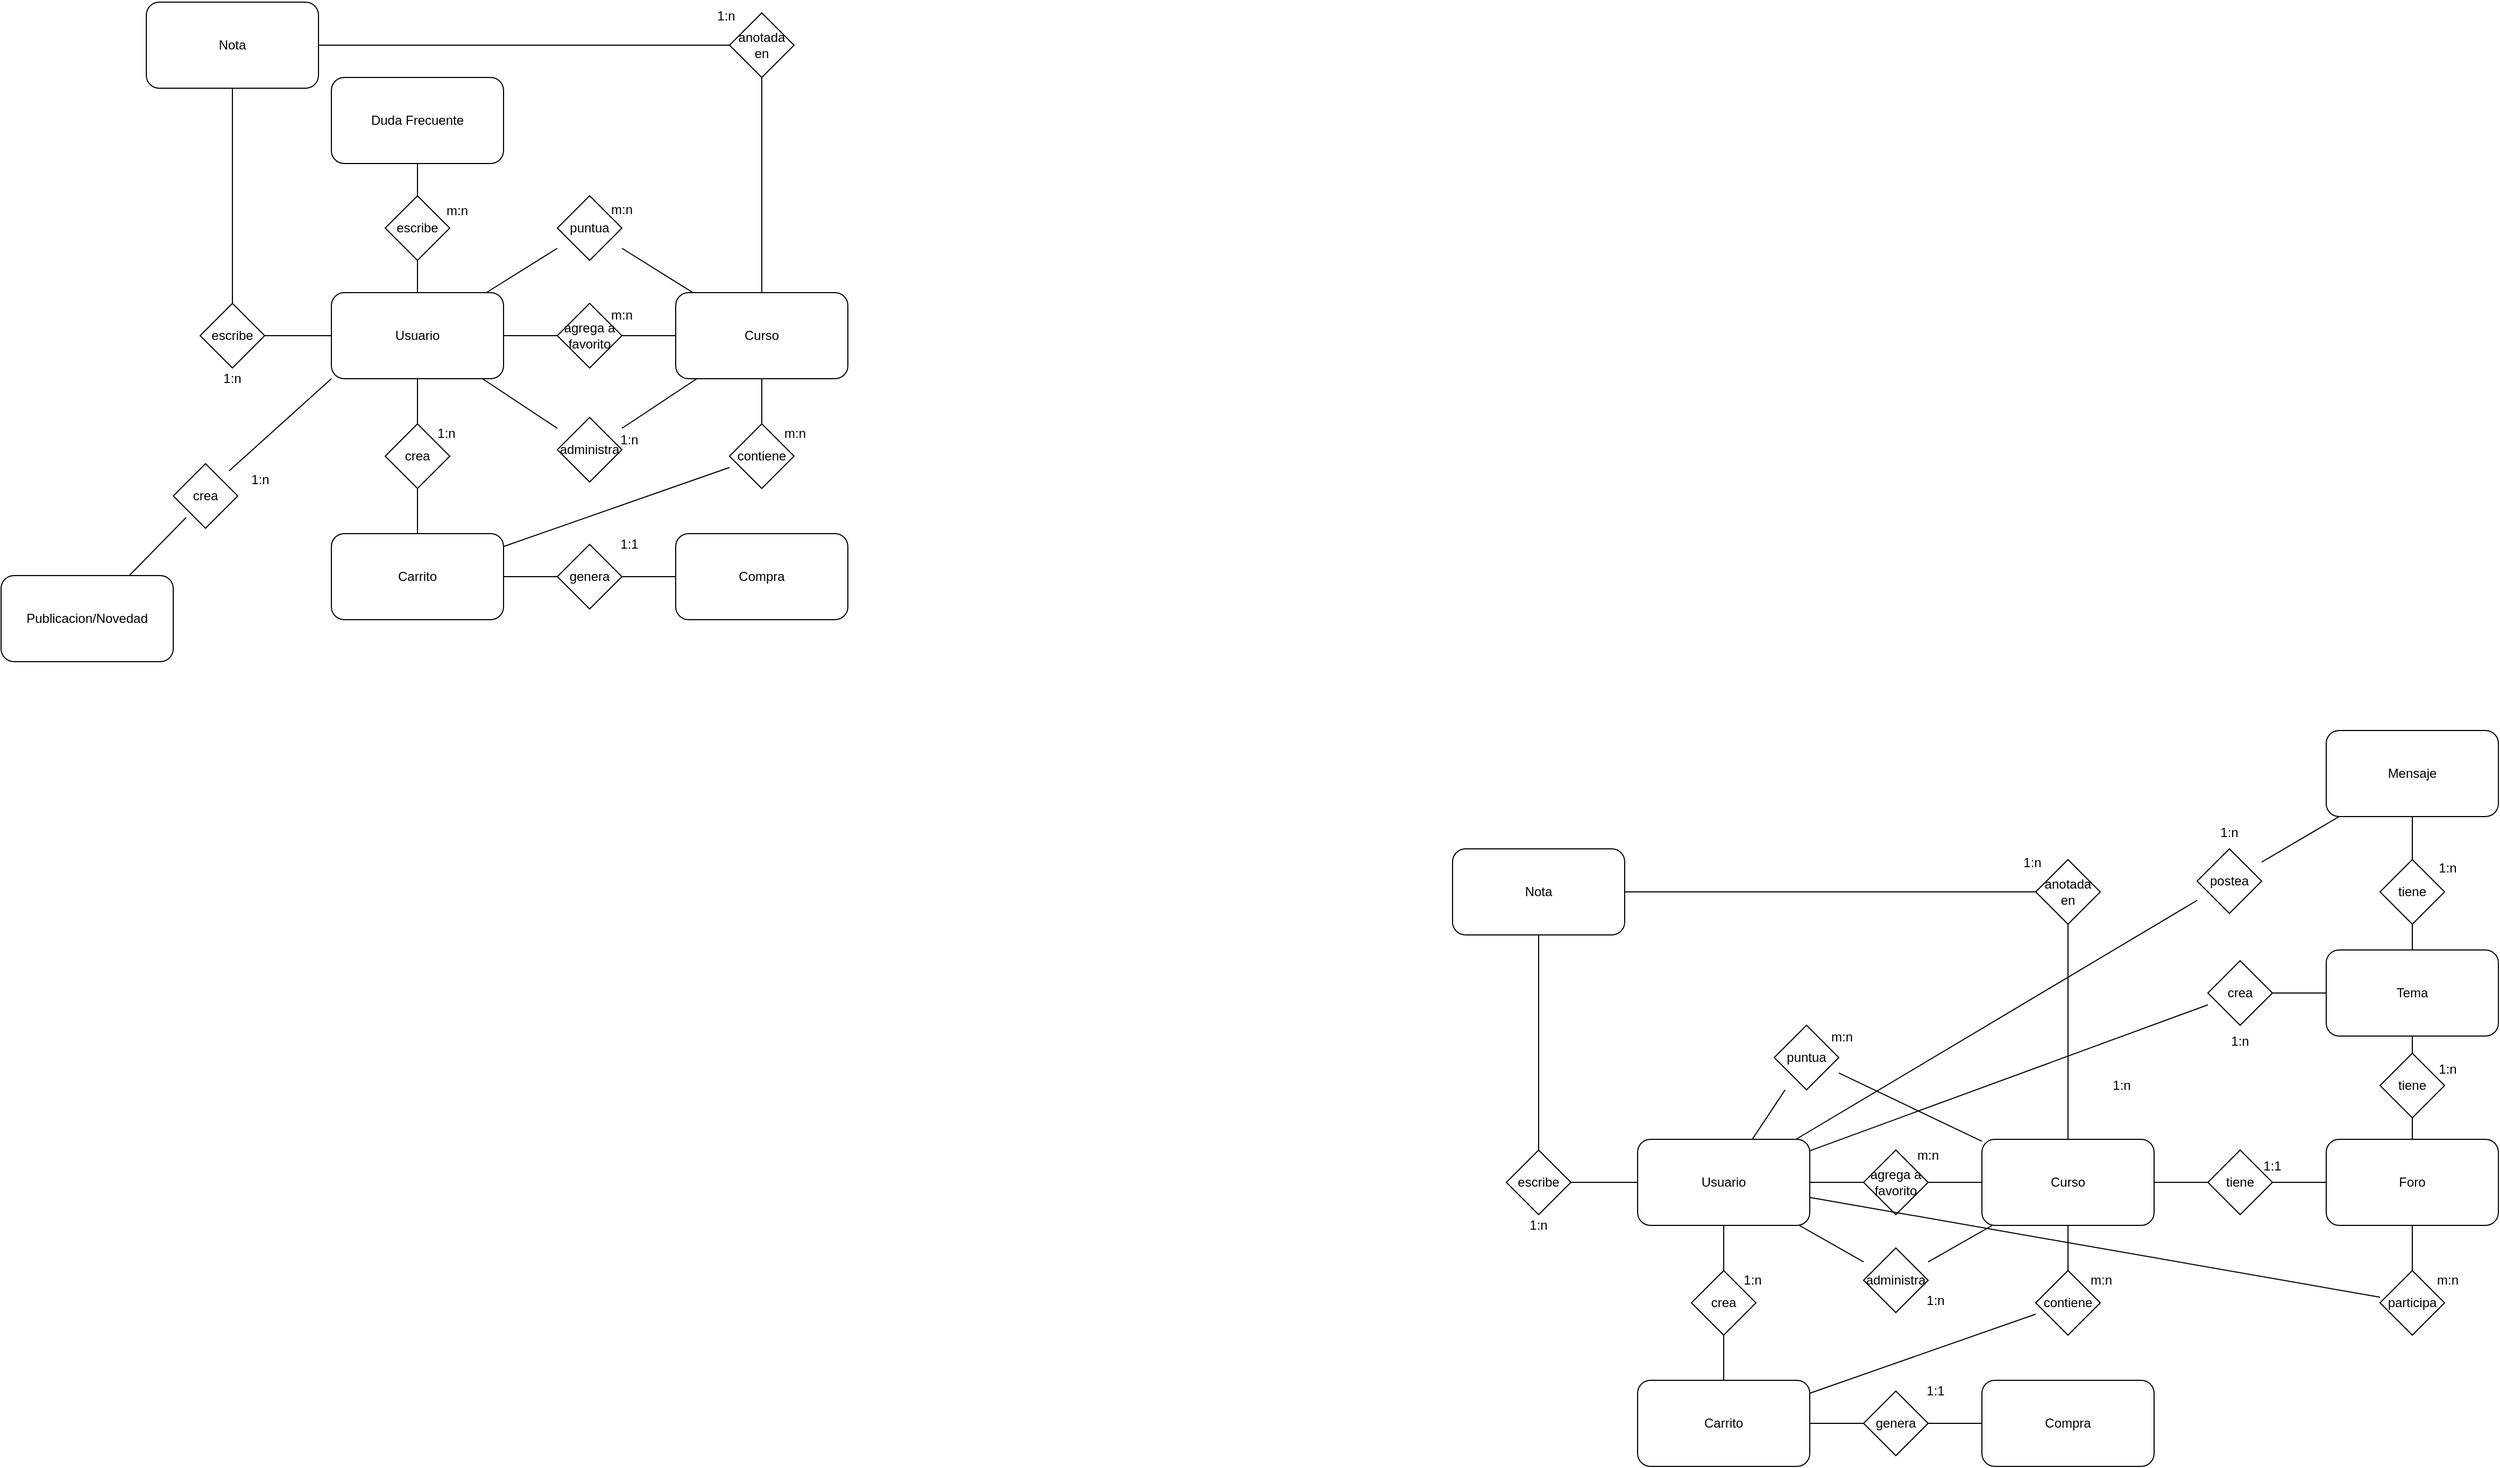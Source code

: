 <mxfile version="27.1.1">
  <diagram name="Diagrama Chen" id="0">
    <mxGraphModel dx="1506" dy="1039" grid="0" gridSize="10" guides="1" tooltips="1" connect="1" arrows="1" fold="1" page="0" pageScale="1" pageWidth="827" pageHeight="1169" math="0" shadow="0">
      <root>
        <mxCell id="0" />
        <mxCell id="1" parent="0" />
        <mxCell id="0x6-bEQGfIEkiX45eMe0-2" style="rounded=0;orthogonalLoop=1;jettySize=auto;html=1;endArrow=none;startFill=0;" parent="1" source="c507a44dde" target="0x6-bEQGfIEkiX45eMe0-1" edge="1">
          <mxGeometry relative="1" as="geometry" />
        </mxCell>
        <mxCell id="0x6-bEQGfIEkiX45eMe0-8" style="rounded=0;orthogonalLoop=1;jettySize=auto;html=1;endArrow=none;startFill=0;" parent="1" source="c507a44dde" target="0x6-bEQGfIEkiX45eMe0-7" edge="1">
          <mxGeometry relative="1" as="geometry" />
        </mxCell>
        <mxCell id="_SvGcM9IhpGaWaun03kH-1" style="edgeStyle=none;curved=1;rounded=0;orthogonalLoop=1;jettySize=auto;html=1;exitX=0;exitY=1;exitDx=0;exitDy=0;fontSize=12;startSize=8;endSize=8;endArrow=none;startFill=0;" parent="1" source="c507a44dde" edge="1">
          <mxGeometry relative="1" as="geometry">
            <mxPoint x="-55.111" y="245.778" as="targetPoint" />
          </mxGeometry>
        </mxCell>
        <mxCell id="c507a44dde" value="Usuario" style="shape=rectangle;whiteSpace=wrap;html=1;rounded=1;" parent="1" vertex="1">
          <mxGeometry x="40" y="80" width="160" height="80" as="geometry" />
        </mxCell>
        <mxCell id="3630f46efc" value="Curso" style="shape=rectangle;whiteSpace=wrap;html=1;rounded=1;" parent="1" vertex="1">
          <mxGeometry x="360" y="80" width="160" height="80" as="geometry" />
        </mxCell>
        <mxCell id="0x6-bEQGfIEkiX45eMe0-5" style="edgeStyle=orthogonalEdgeStyle;rounded=0;orthogonalLoop=1;jettySize=auto;html=1;endArrow=none;startFill=0;" parent="1" source="15c4d11b2c" target="0x6-bEQGfIEkiX45eMe0-4" edge="1">
          <mxGeometry relative="1" as="geometry" />
        </mxCell>
        <mxCell id="15c4d11b2c" value="Nota" style="shape=rectangle;whiteSpace=wrap;html=1;rounded=1;" parent="1" vertex="1">
          <mxGeometry x="-132" y="-190" width="160" height="80" as="geometry" />
        </mxCell>
        <mxCell id="5fd3fc4b8a" value="Duda Frecuente" style="shape=rectangle;whiteSpace=wrap;html=1;rounded=1;" parent="1" vertex="1">
          <mxGeometry x="40" y="-120" width="160" height="80" as="geometry" />
        </mxCell>
        <mxCell id="0x6-bEQGfIEkiX45eMe0-11" style="rounded=0;orthogonalLoop=1;jettySize=auto;html=1;endArrow=none;startFill=0;" parent="1" source="9366aa94e9" target="0x6-bEQGfIEkiX45eMe0-10" edge="1">
          <mxGeometry relative="1" as="geometry" />
        </mxCell>
        <mxCell id="9366aa94e9" value="crea" style="shape=rhombus;whiteSpace=wrap;html=1;" parent="1" vertex="1">
          <mxGeometry x="90" y="202" width="60" height="60" as="geometry" />
        </mxCell>
        <mxCell id="84e2bef8b9" style="endArrow=none;html=1;" parent="1" source="c507a44dde" target="9366aa94e9" edge="1">
          <mxGeometry relative="1" as="geometry" />
        </mxCell>
        <mxCell id="805d979ef9" value="agrega a favorito" style="shape=rhombus;whiteSpace=wrap;html=1;" parent="1" vertex="1">
          <mxGeometry x="250" y="90" width="60" height="60" as="geometry" />
        </mxCell>
        <mxCell id="1da4725860" style="endArrow=none;html=1;" parent="1" source="c507a44dde" target="805d979ef9" edge="1">
          <mxGeometry relative="1" as="geometry" />
        </mxCell>
        <mxCell id="d094ec1f19" style="endArrow=none;html=1;" parent="1" source="805d979ef9" target="3630f46efc" edge="1">
          <mxGeometry relative="1" as="geometry" />
        </mxCell>
        <mxCell id="f4ca932225" value="escribe" style="shape=rhombus;whiteSpace=wrap;html=1;" parent="1" vertex="1">
          <mxGeometry x="-82" y="90" width="60" height="60" as="geometry" />
        </mxCell>
        <mxCell id="c76c25dfb0" style="endArrow=none;html=1;" parent="1" source="c507a44dde" target="f4ca932225" edge="1">
          <mxGeometry relative="1" as="geometry" />
        </mxCell>
        <mxCell id="ead919b5aa" style="endArrow=none;html=1;" parent="1" source="f4ca932225" target="15c4d11b2c" edge="1">
          <mxGeometry relative="1" as="geometry" />
        </mxCell>
        <mxCell id="0x6-bEQGfIEkiX45eMe0-3" style="rounded=0;orthogonalLoop=1;jettySize=auto;html=1;endArrow=none;startFill=0;" parent="1" source="0x6-bEQGfIEkiX45eMe0-1" target="3630f46efc" edge="1">
          <mxGeometry relative="1" as="geometry" />
        </mxCell>
        <mxCell id="0x6-bEQGfIEkiX45eMe0-1" value="administra" style="shape=rhombus;whiteSpace=wrap;html=1;" parent="1" vertex="1">
          <mxGeometry x="250" y="196" width="60" height="60" as="geometry" />
        </mxCell>
        <mxCell id="CANbLbW7vSRfO3FM9BtO-2" style="rounded=0;orthogonalLoop=1;jettySize=auto;html=1;endArrow=none;startFill=0;" parent="1" source="0x6-bEQGfIEkiX45eMe0-4" target="3630f46efc" edge="1">
          <mxGeometry relative="1" as="geometry" />
        </mxCell>
        <mxCell id="0x6-bEQGfIEkiX45eMe0-4" value="anotada en" style="shape=rhombus;whiteSpace=wrap;html=1;" parent="1" vertex="1">
          <mxGeometry x="410" y="-180" width="60" height="60" as="geometry" />
        </mxCell>
        <mxCell id="0x6-bEQGfIEkiX45eMe0-9" style="rounded=0;orthogonalLoop=1;jettySize=auto;html=1;endArrow=none;startFill=0;" parent="1" source="0x6-bEQGfIEkiX45eMe0-7" target="3630f46efc" edge="1">
          <mxGeometry relative="1" as="geometry" />
        </mxCell>
        <mxCell id="0x6-bEQGfIEkiX45eMe0-7" value="puntua" style="shape=rhombus;whiteSpace=wrap;html=1;" parent="1" vertex="1">
          <mxGeometry x="250" y="-10" width="60" height="60" as="geometry" />
        </mxCell>
        <mxCell id="0x6-bEQGfIEkiX45eMe0-17" style="rounded=0;orthogonalLoop=1;jettySize=auto;html=1;endArrow=none;startFill=0;" parent="1" source="0x6-bEQGfIEkiX45eMe0-10" target="0x6-bEQGfIEkiX45eMe0-16" edge="1">
          <mxGeometry relative="1" as="geometry" />
        </mxCell>
        <mxCell id="0x6-bEQGfIEkiX45eMe0-10" value="Carrito" style="shape=rectangle;whiteSpace=wrap;html=1;rounded=1;" parent="1" vertex="1">
          <mxGeometry x="40" y="304" width="160" height="80" as="geometry" />
        </mxCell>
        <mxCell id="0x6-bEQGfIEkiX45eMe0-13" style="rounded=0;orthogonalLoop=1;jettySize=auto;html=1;endArrow=none;startFill=0;" parent="1" source="0x6-bEQGfIEkiX45eMe0-12" target="3630f46efc" edge="1">
          <mxGeometry relative="1" as="geometry" />
        </mxCell>
        <mxCell id="0x6-bEQGfIEkiX45eMe0-14" style="rounded=0;orthogonalLoop=1;jettySize=auto;html=1;endArrow=none;startFill=0;" parent="1" source="0x6-bEQGfIEkiX45eMe0-12" target="0x6-bEQGfIEkiX45eMe0-10" edge="1">
          <mxGeometry relative="1" as="geometry" />
        </mxCell>
        <mxCell id="0x6-bEQGfIEkiX45eMe0-12" value="contiene" style="shape=rhombus;whiteSpace=wrap;html=1;" parent="1" vertex="1">
          <mxGeometry x="410" y="202" width="60" height="60" as="geometry" />
        </mxCell>
        <mxCell id="0x6-bEQGfIEkiX45eMe0-15" value="Compra" style="shape=rectangle;whiteSpace=wrap;html=1;rounded=1;" parent="1" vertex="1">
          <mxGeometry x="360" y="304" width="160" height="80" as="geometry" />
        </mxCell>
        <mxCell id="0x6-bEQGfIEkiX45eMe0-18" style="rounded=0;orthogonalLoop=1;jettySize=auto;html=1;endArrow=none;startFill=0;" parent="1" source="0x6-bEQGfIEkiX45eMe0-16" target="0x6-bEQGfIEkiX45eMe0-15" edge="1">
          <mxGeometry relative="1" as="geometry" />
        </mxCell>
        <mxCell id="0x6-bEQGfIEkiX45eMe0-16" value="genera" style="shape=rhombus;whiteSpace=wrap;html=1;" parent="1" vertex="1">
          <mxGeometry x="250" y="314" width="60" height="60" as="geometry" />
        </mxCell>
        <mxCell id="0x6-bEQGfIEkiX45eMe0-22" value="m:n" style="text;html=1;align=center;verticalAlign=middle;whiteSpace=wrap;rounded=0;" parent="1" vertex="1">
          <mxGeometry x="280" y="-12" width="60" height="30" as="geometry" />
        </mxCell>
        <mxCell id="0x6-bEQGfIEkiX45eMe0-24" value="1:n" style="text;html=1;align=center;verticalAlign=middle;whiteSpace=wrap;rounded=0;" parent="1" vertex="1">
          <mxGeometry x="377" y="-192" width="60" height="30" as="geometry" />
        </mxCell>
        <mxCell id="0x6-bEQGfIEkiX45eMe0-25" value="m:n" style="text;html=1;align=center;verticalAlign=middle;whiteSpace=wrap;rounded=0;" parent="1" vertex="1">
          <mxGeometry x="280" y="86" width="60" height="30" as="geometry" />
        </mxCell>
        <mxCell id="0x6-bEQGfIEkiX45eMe0-26" value="1:n" style="text;html=1;align=center;verticalAlign=middle;whiteSpace=wrap;rounded=0;" parent="1" vertex="1">
          <mxGeometry x="287" y="202" width="60" height="30" as="geometry" />
        </mxCell>
        <mxCell id="0x6-bEQGfIEkiX45eMe0-27" value="1:n" style="text;html=1;align=center;verticalAlign=middle;whiteSpace=wrap;rounded=0;" parent="1" vertex="1">
          <mxGeometry x="117" y="196" width="60" height="30" as="geometry" />
        </mxCell>
        <mxCell id="0x6-bEQGfIEkiX45eMe0-28" value="m:n" style="text;html=1;align=center;verticalAlign=middle;whiteSpace=wrap;rounded=0;" parent="1" vertex="1">
          <mxGeometry x="441" y="196" width="60" height="30" as="geometry" />
        </mxCell>
        <mxCell id="0x6-bEQGfIEkiX45eMe0-29" value="1:1" style="text;html=1;align=center;verticalAlign=middle;whiteSpace=wrap;rounded=0;" parent="1" vertex="1">
          <mxGeometry x="287" y="299" width="60" height="30" as="geometry" />
        </mxCell>
        <mxCell id="0x6-bEQGfIEkiX45eMe0-53" value="1:n" style="text;html=1;align=center;verticalAlign=middle;whiteSpace=wrap;rounded=0;" parent="1" vertex="1">
          <mxGeometry x="-82" y="145" width="60" height="30" as="geometry" />
        </mxCell>
        <mxCell id="0x6-bEQGfIEkiX45eMe0-56" style="rounded=0;orthogonalLoop=1;jettySize=auto;html=1;endArrow=none;startFill=0;" parent="1" source="0x6-bEQGfIEkiX45eMe0-55" target="5fd3fc4b8a" edge="1">
          <mxGeometry relative="1" as="geometry" />
        </mxCell>
        <mxCell id="0x6-bEQGfIEkiX45eMe0-57" style="rounded=0;orthogonalLoop=1;jettySize=auto;html=1;endArrow=none;startFill=0;" parent="1" source="0x6-bEQGfIEkiX45eMe0-55" target="c507a44dde" edge="1">
          <mxGeometry relative="1" as="geometry" />
        </mxCell>
        <mxCell id="0x6-bEQGfIEkiX45eMe0-55" value="escribe" style="shape=rhombus;whiteSpace=wrap;html=1;" parent="1" vertex="1">
          <mxGeometry x="90" y="-10" width="60" height="60" as="geometry" />
        </mxCell>
        <mxCell id="0x6-bEQGfIEkiX45eMe0-58" value="m:n" style="text;html=1;align=center;verticalAlign=middle;whiteSpace=wrap;rounded=0;" parent="1" vertex="1">
          <mxGeometry x="127" y="-12" width="60" height="32" as="geometry" />
        </mxCell>
        <mxCell id="CANbLbW7vSRfO3FM9BtO-3" style="rounded=0;orthogonalLoop=1;jettySize=auto;html=1;endArrow=none;startFill=0;" parent="1" source="CANbLbW7vSRfO3FM9BtO-7" target="CANbLbW7vSRfO3FM9BtO-24" edge="1">
          <mxGeometry relative="1" as="geometry" />
        </mxCell>
        <mxCell id="CANbLbW7vSRfO3FM9BtO-4" style="rounded=0;orthogonalLoop=1;jettySize=auto;html=1;endArrow=none;startFill=0;" parent="1" source="CANbLbW7vSRfO3FM9BtO-7" target="CANbLbW7vSRfO3FM9BtO-28" edge="1">
          <mxGeometry relative="1" as="geometry" />
        </mxCell>
        <mxCell id="CANbLbW7vSRfO3FM9BtO-5" style="rounded=0;orthogonalLoop=1;jettySize=auto;html=1;endArrow=none;startFill=0;" parent="1" source="CANbLbW7vSRfO3FM9BtO-7" target="CANbLbW7vSRfO3FM9BtO-58" edge="1">
          <mxGeometry relative="1" as="geometry" />
        </mxCell>
        <mxCell id="CANbLbW7vSRfO3FM9BtO-6" style="rounded=0;orthogonalLoop=1;jettySize=auto;html=1;endArrow=none;startFill=0;" parent="1" source="CANbLbW7vSRfO3FM9BtO-7" target="CANbLbW7vSRfO3FM9BtO-61" edge="1">
          <mxGeometry relative="1" as="geometry" />
        </mxCell>
        <mxCell id="CANbLbW7vSRfO3FM9BtO-7" value="Usuario" style="shape=rectangle;whiteSpace=wrap;html=1;rounded=1;" parent="1" vertex="1">
          <mxGeometry x="1254" y="867" width="160" height="80" as="geometry" />
        </mxCell>
        <mxCell id="CANbLbW7vSRfO3FM9BtO-8" style="rounded=0;orthogonalLoop=1;jettySize=auto;html=1;endArrow=none;startFill=0;" parent="1" source="CANbLbW7vSRfO3FM9BtO-9" target="CANbLbW7vSRfO3FM9BtO-47" edge="1">
          <mxGeometry relative="1" as="geometry" />
        </mxCell>
        <mxCell id="CANbLbW7vSRfO3FM9BtO-9" value="Curso" style="shape=rectangle;whiteSpace=wrap;html=1;rounded=1;" parent="1" vertex="1">
          <mxGeometry x="1574" y="867" width="160" height="80" as="geometry" />
        </mxCell>
        <mxCell id="CANbLbW7vSRfO3FM9BtO-10" style="edgeStyle=orthogonalEdgeStyle;rounded=0;orthogonalLoop=1;jettySize=auto;html=1;endArrow=none;startFill=0;" parent="1" source="CANbLbW7vSRfO3FM9BtO-11" target="CANbLbW7vSRfO3FM9BtO-26" edge="1">
          <mxGeometry relative="1" as="geometry" />
        </mxCell>
        <mxCell id="CANbLbW7vSRfO3FM9BtO-11" value="Nota" style="shape=rectangle;whiteSpace=wrap;html=1;rounded=1;" parent="1" vertex="1">
          <mxGeometry x="1082" y="597" width="160" height="80" as="geometry" />
        </mxCell>
        <mxCell id="CANbLbW7vSRfO3FM9BtO-12" style="rounded=0;orthogonalLoop=1;jettySize=auto;html=1;endArrow=none;startFill=0;" parent="1" source="CANbLbW7vSRfO3FM9BtO-13" target="CANbLbW7vSRfO3FM9BtO-48" edge="1">
          <mxGeometry relative="1" as="geometry" />
        </mxCell>
        <mxCell id="CANbLbW7vSRfO3FM9BtO-13" value="Foro" style="shape=rectangle;whiteSpace=wrap;html=1;rounded=1;" parent="1" vertex="1">
          <mxGeometry x="1894" y="867" width="160" height="80" as="geometry" />
        </mxCell>
        <mxCell id="CANbLbW7vSRfO3FM9BtO-14" style="rounded=0;orthogonalLoop=1;jettySize=auto;html=1;endArrow=none;startFill=0;" parent="1" source="CANbLbW7vSRfO3FM9BtO-15" target="CANbLbW7vSRfO3FM9BtO-30" edge="1">
          <mxGeometry relative="1" as="geometry" />
        </mxCell>
        <mxCell id="CANbLbW7vSRfO3FM9BtO-15" value="crea" style="shape=rhombus;whiteSpace=wrap;html=1;" parent="1" vertex="1">
          <mxGeometry x="1304" y="989" width="60" height="60" as="geometry" />
        </mxCell>
        <mxCell id="CANbLbW7vSRfO3FM9BtO-16" style="endArrow=none;html=1;" parent="1" source="CANbLbW7vSRfO3FM9BtO-7" target="CANbLbW7vSRfO3FM9BtO-15" edge="1">
          <mxGeometry relative="1" as="geometry" />
        </mxCell>
        <mxCell id="CANbLbW7vSRfO3FM9BtO-17" value="agrega a favorito" style="shape=rhombus;whiteSpace=wrap;html=1;" parent="1" vertex="1">
          <mxGeometry x="1464" y="877" width="60" height="60" as="geometry" />
        </mxCell>
        <mxCell id="CANbLbW7vSRfO3FM9BtO-18" style="endArrow=none;html=1;" parent="1" source="CANbLbW7vSRfO3FM9BtO-7" target="CANbLbW7vSRfO3FM9BtO-17" edge="1">
          <mxGeometry relative="1" as="geometry" />
        </mxCell>
        <mxCell id="CANbLbW7vSRfO3FM9BtO-19" style="endArrow=none;html=1;" parent="1" source="CANbLbW7vSRfO3FM9BtO-17" target="CANbLbW7vSRfO3FM9BtO-9" edge="1">
          <mxGeometry relative="1" as="geometry" />
        </mxCell>
        <mxCell id="CANbLbW7vSRfO3FM9BtO-20" value="escribe" style="shape=rhombus;whiteSpace=wrap;html=1;" parent="1" vertex="1">
          <mxGeometry x="1132" y="877" width="60" height="60" as="geometry" />
        </mxCell>
        <mxCell id="CANbLbW7vSRfO3FM9BtO-21" style="endArrow=none;html=1;" parent="1" source="CANbLbW7vSRfO3FM9BtO-7" target="CANbLbW7vSRfO3FM9BtO-20" edge="1">
          <mxGeometry relative="1" as="geometry" />
        </mxCell>
        <mxCell id="CANbLbW7vSRfO3FM9BtO-22" style="endArrow=none;html=1;" parent="1" source="CANbLbW7vSRfO3FM9BtO-20" target="CANbLbW7vSRfO3FM9BtO-11" edge="1">
          <mxGeometry relative="1" as="geometry" />
        </mxCell>
        <mxCell id="CANbLbW7vSRfO3FM9BtO-23" style="rounded=0;orthogonalLoop=1;jettySize=auto;html=1;endArrow=none;startFill=0;" parent="1" source="CANbLbW7vSRfO3FM9BtO-24" target="CANbLbW7vSRfO3FM9BtO-9" edge="1">
          <mxGeometry relative="1" as="geometry" />
        </mxCell>
        <mxCell id="CANbLbW7vSRfO3FM9BtO-24" value="administra" style="shape=rhombus;whiteSpace=wrap;html=1;" parent="1" vertex="1">
          <mxGeometry x="1464" y="968" width="60" height="60" as="geometry" />
        </mxCell>
        <mxCell id="CANbLbW7vSRfO3FM9BtO-25" style="rounded=0;orthogonalLoop=1;jettySize=auto;html=1;endArrow=none;startFill=0;" parent="1" source="CANbLbW7vSRfO3FM9BtO-26" target="CANbLbW7vSRfO3FM9BtO-9" edge="1">
          <mxGeometry relative="1" as="geometry" />
        </mxCell>
        <mxCell id="CANbLbW7vSRfO3FM9BtO-26" value="anotada en" style="shape=rhombus;whiteSpace=wrap;html=1;" parent="1" vertex="1">
          <mxGeometry x="1624" y="607" width="60" height="60" as="geometry" />
        </mxCell>
        <mxCell id="CANbLbW7vSRfO3FM9BtO-27" style="rounded=0;orthogonalLoop=1;jettySize=auto;html=1;endArrow=none;startFill=0;" parent="1" source="CANbLbW7vSRfO3FM9BtO-28" target="CANbLbW7vSRfO3FM9BtO-9" edge="1">
          <mxGeometry relative="1" as="geometry" />
        </mxCell>
        <mxCell id="CANbLbW7vSRfO3FM9BtO-28" value="puntua" style="shape=rhombus;whiteSpace=wrap;html=1;" parent="1" vertex="1">
          <mxGeometry x="1381" y="761" width="60" height="60" as="geometry" />
        </mxCell>
        <mxCell id="CANbLbW7vSRfO3FM9BtO-29" style="rounded=0;orthogonalLoop=1;jettySize=auto;html=1;endArrow=none;startFill=0;" parent="1" source="CANbLbW7vSRfO3FM9BtO-30" target="CANbLbW7vSRfO3FM9BtO-36" edge="1">
          <mxGeometry relative="1" as="geometry" />
        </mxCell>
        <mxCell id="CANbLbW7vSRfO3FM9BtO-30" value="Carrito" style="shape=rectangle;whiteSpace=wrap;html=1;rounded=1;" parent="1" vertex="1">
          <mxGeometry x="1254" y="1091" width="160" height="80" as="geometry" />
        </mxCell>
        <mxCell id="CANbLbW7vSRfO3FM9BtO-31" style="rounded=0;orthogonalLoop=1;jettySize=auto;html=1;endArrow=none;startFill=0;" parent="1" source="CANbLbW7vSRfO3FM9BtO-33" target="CANbLbW7vSRfO3FM9BtO-9" edge="1">
          <mxGeometry relative="1" as="geometry" />
        </mxCell>
        <mxCell id="CANbLbW7vSRfO3FM9BtO-32" style="rounded=0;orthogonalLoop=1;jettySize=auto;html=1;endArrow=none;startFill=0;" parent="1" source="CANbLbW7vSRfO3FM9BtO-33" target="CANbLbW7vSRfO3FM9BtO-30" edge="1">
          <mxGeometry relative="1" as="geometry" />
        </mxCell>
        <mxCell id="CANbLbW7vSRfO3FM9BtO-33" value="contiene" style="shape=rhombus;whiteSpace=wrap;html=1;" parent="1" vertex="1">
          <mxGeometry x="1624" y="989" width="60" height="60" as="geometry" />
        </mxCell>
        <mxCell id="CANbLbW7vSRfO3FM9BtO-34" value="Compra" style="shape=rectangle;whiteSpace=wrap;html=1;rounded=1;" parent="1" vertex="1">
          <mxGeometry x="1574" y="1091" width="160" height="80" as="geometry" />
        </mxCell>
        <mxCell id="CANbLbW7vSRfO3FM9BtO-35" style="rounded=0;orthogonalLoop=1;jettySize=auto;html=1;endArrow=none;startFill=0;" parent="1" source="CANbLbW7vSRfO3FM9BtO-36" target="CANbLbW7vSRfO3FM9BtO-34" edge="1">
          <mxGeometry relative="1" as="geometry" />
        </mxCell>
        <mxCell id="CANbLbW7vSRfO3FM9BtO-36" value="genera" style="shape=rhombus;whiteSpace=wrap;html=1;" parent="1" vertex="1">
          <mxGeometry x="1464" y="1101" width="60" height="60" as="geometry" />
        </mxCell>
        <mxCell id="CANbLbW7vSRfO3FM9BtO-37" value="m:n" style="text;html=1;align=center;verticalAlign=middle;whiteSpace=wrap;rounded=0;" parent="1" vertex="1">
          <mxGeometry x="1414" y="757" width="60" height="30" as="geometry" />
        </mxCell>
        <mxCell id="CANbLbW7vSRfO3FM9BtO-38" value="1:n" style="text;html=1;align=center;verticalAlign=middle;whiteSpace=wrap;rounded=0;" parent="1" vertex="1">
          <mxGeometry x="1674" y="802" width="60" height="30" as="geometry" />
        </mxCell>
        <mxCell id="CANbLbW7vSRfO3FM9BtO-39" value="1:n" style="text;html=1;align=center;verticalAlign=middle;whiteSpace=wrap;rounded=0;" parent="1" vertex="1">
          <mxGeometry x="1591" y="595" width="60" height="30" as="geometry" />
        </mxCell>
        <mxCell id="CANbLbW7vSRfO3FM9BtO-40" value="m:n" style="text;html=1;align=center;verticalAlign=middle;whiteSpace=wrap;rounded=0;" parent="1" vertex="1">
          <mxGeometry x="1494" y="867" width="60" height="30" as="geometry" />
        </mxCell>
        <mxCell id="CANbLbW7vSRfO3FM9BtO-41" value="1:n" style="text;html=1;align=center;verticalAlign=middle;whiteSpace=wrap;rounded=0;" parent="1" vertex="1">
          <mxGeometry x="1501" y="1002" width="60" height="30" as="geometry" />
        </mxCell>
        <mxCell id="CANbLbW7vSRfO3FM9BtO-42" value="1:n" style="text;html=1;align=center;verticalAlign=middle;whiteSpace=wrap;rounded=0;" parent="1" vertex="1">
          <mxGeometry x="1331" y="983" width="60" height="30" as="geometry" />
        </mxCell>
        <mxCell id="CANbLbW7vSRfO3FM9BtO-43" value="m:n" style="text;html=1;align=center;verticalAlign=middle;whiteSpace=wrap;rounded=0;" parent="1" vertex="1">
          <mxGeometry x="1655" y="983" width="60" height="30" as="geometry" />
        </mxCell>
        <mxCell id="CANbLbW7vSRfO3FM9BtO-44" value="1:1" style="text;html=1;align=center;verticalAlign=middle;whiteSpace=wrap;rounded=0;" parent="1" vertex="1">
          <mxGeometry x="1501" y="1086" width="60" height="30" as="geometry" />
        </mxCell>
        <mxCell id="CANbLbW7vSRfO3FM9BtO-45" value="1:1" style="text;html=1;align=center;verticalAlign=middle;whiteSpace=wrap;rounded=0;" parent="1" vertex="1">
          <mxGeometry x="1814" y="877" width="60" height="30" as="geometry" />
        </mxCell>
        <mxCell id="CANbLbW7vSRfO3FM9BtO-46" style="rounded=0;orthogonalLoop=1;jettySize=auto;html=1;endArrow=none;startFill=0;" parent="1" source="CANbLbW7vSRfO3FM9BtO-47" target="CANbLbW7vSRfO3FM9BtO-13" edge="1">
          <mxGeometry relative="1" as="geometry" />
        </mxCell>
        <mxCell id="CANbLbW7vSRfO3FM9BtO-47" value="tiene" style="shape=rhombus;whiteSpace=wrap;html=1;" parent="1" vertex="1">
          <mxGeometry x="1784" y="877" width="60" height="60" as="geometry" />
        </mxCell>
        <mxCell id="CANbLbW7vSRfO3FM9BtO-48" value="tiene" style="shape=rhombus;whiteSpace=wrap;html=1;" parent="1" vertex="1">
          <mxGeometry x="1944" y="787" width="60" height="60" as="geometry" />
        </mxCell>
        <mxCell id="CANbLbW7vSRfO3FM9BtO-49" style="rounded=0;orthogonalLoop=1;jettySize=auto;html=1;endArrow=none;startFill=0;" parent="1" source="CANbLbW7vSRfO3FM9BtO-51" target="CANbLbW7vSRfO3FM9BtO-48" edge="1">
          <mxGeometry relative="1" as="geometry" />
        </mxCell>
        <mxCell id="CANbLbW7vSRfO3FM9BtO-50" style="rounded=0;orthogonalLoop=1;jettySize=auto;html=1;endArrow=none;startFill=0;" parent="1" source="CANbLbW7vSRfO3FM9BtO-51" target="CANbLbW7vSRfO3FM9BtO-54" edge="1">
          <mxGeometry relative="1" as="geometry" />
        </mxCell>
        <mxCell id="CANbLbW7vSRfO3FM9BtO-51" value="Tema" style="shape=rectangle;whiteSpace=wrap;html=1;rounded=1;" parent="1" vertex="1">
          <mxGeometry x="1894" y="691" width="160" height="80" as="geometry" />
        </mxCell>
        <mxCell id="CANbLbW7vSRfO3FM9BtO-52" value="1:n" style="text;html=1;align=center;verticalAlign=middle;whiteSpace=wrap;rounded=0;" parent="1" vertex="1">
          <mxGeometry x="1977" y="787" width="60" height="30" as="geometry" />
        </mxCell>
        <mxCell id="CANbLbW7vSRfO3FM9BtO-53" style="edgeStyle=orthogonalEdgeStyle;rounded=0;orthogonalLoop=1;jettySize=auto;html=1;endArrow=none;startFill=0;" parent="1" source="CANbLbW7vSRfO3FM9BtO-54" target="CANbLbW7vSRfO3FM9BtO-56" edge="1">
          <mxGeometry relative="1" as="geometry" />
        </mxCell>
        <mxCell id="CANbLbW7vSRfO3FM9BtO-54" value="tiene" style="shape=rhombus;whiteSpace=wrap;html=1;" parent="1" vertex="1">
          <mxGeometry x="1944" y="607" width="60" height="60" as="geometry" />
        </mxCell>
        <mxCell id="CANbLbW7vSRfO3FM9BtO-55" value="1:n" style="text;html=1;align=center;verticalAlign=middle;whiteSpace=wrap;rounded=0;" parent="1" vertex="1">
          <mxGeometry x="1977" y="600" width="60" height="30" as="geometry" />
        </mxCell>
        <mxCell id="CANbLbW7vSRfO3FM9BtO-56" value="Mensaje" style="shape=rectangle;whiteSpace=wrap;html=1;rounded=1;" parent="1" vertex="1">
          <mxGeometry x="1894" y="487" width="160" height="80" as="geometry" />
        </mxCell>
        <mxCell id="CANbLbW7vSRfO3FM9BtO-57" style="rounded=0;orthogonalLoop=1;jettySize=auto;html=1;endArrow=none;startFill=0;" parent="1" source="CANbLbW7vSRfO3FM9BtO-58" target="CANbLbW7vSRfO3FM9BtO-56" edge="1">
          <mxGeometry relative="1" as="geometry" />
        </mxCell>
        <mxCell id="CANbLbW7vSRfO3FM9BtO-58" value="postea" style="shape=rhombus;whiteSpace=wrap;html=1;" parent="1" vertex="1">
          <mxGeometry x="1774" y="597" width="60" height="60" as="geometry" />
        </mxCell>
        <mxCell id="CANbLbW7vSRfO3FM9BtO-59" value="1:n" style="text;html=1;align=center;verticalAlign=middle;whiteSpace=wrap;rounded=0;" parent="1" vertex="1">
          <mxGeometry x="1774" y="567" width="60" height="30" as="geometry" />
        </mxCell>
        <mxCell id="CANbLbW7vSRfO3FM9BtO-60" style="rounded=0;orthogonalLoop=1;jettySize=auto;html=1;endArrow=none;startFill=0;" parent="1" source="CANbLbW7vSRfO3FM9BtO-61" target="CANbLbW7vSRfO3FM9BtO-51" edge="1">
          <mxGeometry relative="1" as="geometry" />
        </mxCell>
        <mxCell id="CANbLbW7vSRfO3FM9BtO-61" value="crea" style="shape=rhombus;whiteSpace=wrap;html=1;" parent="1" vertex="1">
          <mxGeometry x="1784" y="701" width="60" height="60" as="geometry" />
        </mxCell>
        <mxCell id="CANbLbW7vSRfO3FM9BtO-62" value="1:n" style="text;html=1;align=center;verticalAlign=middle;whiteSpace=wrap;rounded=0;" parent="1" vertex="1">
          <mxGeometry x="1784" y="761" width="60" height="30" as="geometry" />
        </mxCell>
        <mxCell id="CANbLbW7vSRfO3FM9BtO-63" value="1:n" style="text;html=1;align=center;verticalAlign=middle;whiteSpace=wrap;rounded=0;" parent="1" vertex="1">
          <mxGeometry x="1132" y="932" width="60" height="30" as="geometry" />
        </mxCell>
        <mxCell id="CANbLbW7vSRfO3FM9BtO-64" style="rounded=0;orthogonalLoop=1;jettySize=auto;html=1;endArrow=none;startFill=0;" parent="1" source="CANbLbW7vSRfO3FM9BtO-66" target="CANbLbW7vSRfO3FM9BtO-13" edge="1">
          <mxGeometry relative="1" as="geometry" />
        </mxCell>
        <mxCell id="CANbLbW7vSRfO3FM9BtO-65" style="rounded=0;orthogonalLoop=1;jettySize=auto;html=1;endArrow=none;startFill=0;" parent="1" source="CANbLbW7vSRfO3FM9BtO-66" target="CANbLbW7vSRfO3FM9BtO-7" edge="1">
          <mxGeometry relative="1" as="geometry" />
        </mxCell>
        <mxCell id="CANbLbW7vSRfO3FM9BtO-66" value="participa" style="shape=rhombus;whiteSpace=wrap;html=1;" parent="1" vertex="1">
          <mxGeometry x="1944" y="989" width="60" height="60" as="geometry" />
        </mxCell>
        <mxCell id="CANbLbW7vSRfO3FM9BtO-67" value="m:n" style="text;html=1;align=center;verticalAlign=middle;whiteSpace=wrap;rounded=0;" parent="1" vertex="1">
          <mxGeometry x="1977" y="983" width="60" height="30" as="geometry" />
        </mxCell>
        <mxCell id="_SvGcM9IhpGaWaun03kH-2" value="crea" style="shape=rhombus;whiteSpace=wrap;html=1;" parent="1" vertex="1">
          <mxGeometry x="-107" y="239" width="60" height="60" as="geometry" />
        </mxCell>
        <mxCell id="_SvGcM9IhpGaWaun03kH-4" style="edgeStyle=none;curved=1;rounded=0;orthogonalLoop=1;jettySize=auto;html=1;fontSize=12;startSize=8;endSize=8;endArrow=none;startFill=0;" parent="1" source="_SvGcM9IhpGaWaun03kH-3" edge="1">
          <mxGeometry relative="1" as="geometry">
            <mxPoint x="-95" y="289" as="targetPoint" />
          </mxGeometry>
        </mxCell>
        <mxCell id="_SvGcM9IhpGaWaun03kH-3" value="Publicacion/Novedad" style="shape=rectangle;whiteSpace=wrap;html=1;rounded=1;" parent="1" vertex="1">
          <mxGeometry x="-267" y="343" width="160" height="80" as="geometry" />
        </mxCell>
        <mxCell id="_SvGcM9IhpGaWaun03kH-5" value="1:n" style="text;html=1;align=center;verticalAlign=middle;whiteSpace=wrap;rounded=0;" parent="1" vertex="1">
          <mxGeometry x="-56" y="239" width="60" height="30" as="geometry" />
        </mxCell>
      </root>
    </mxGraphModel>
  </diagram>
</mxfile>
